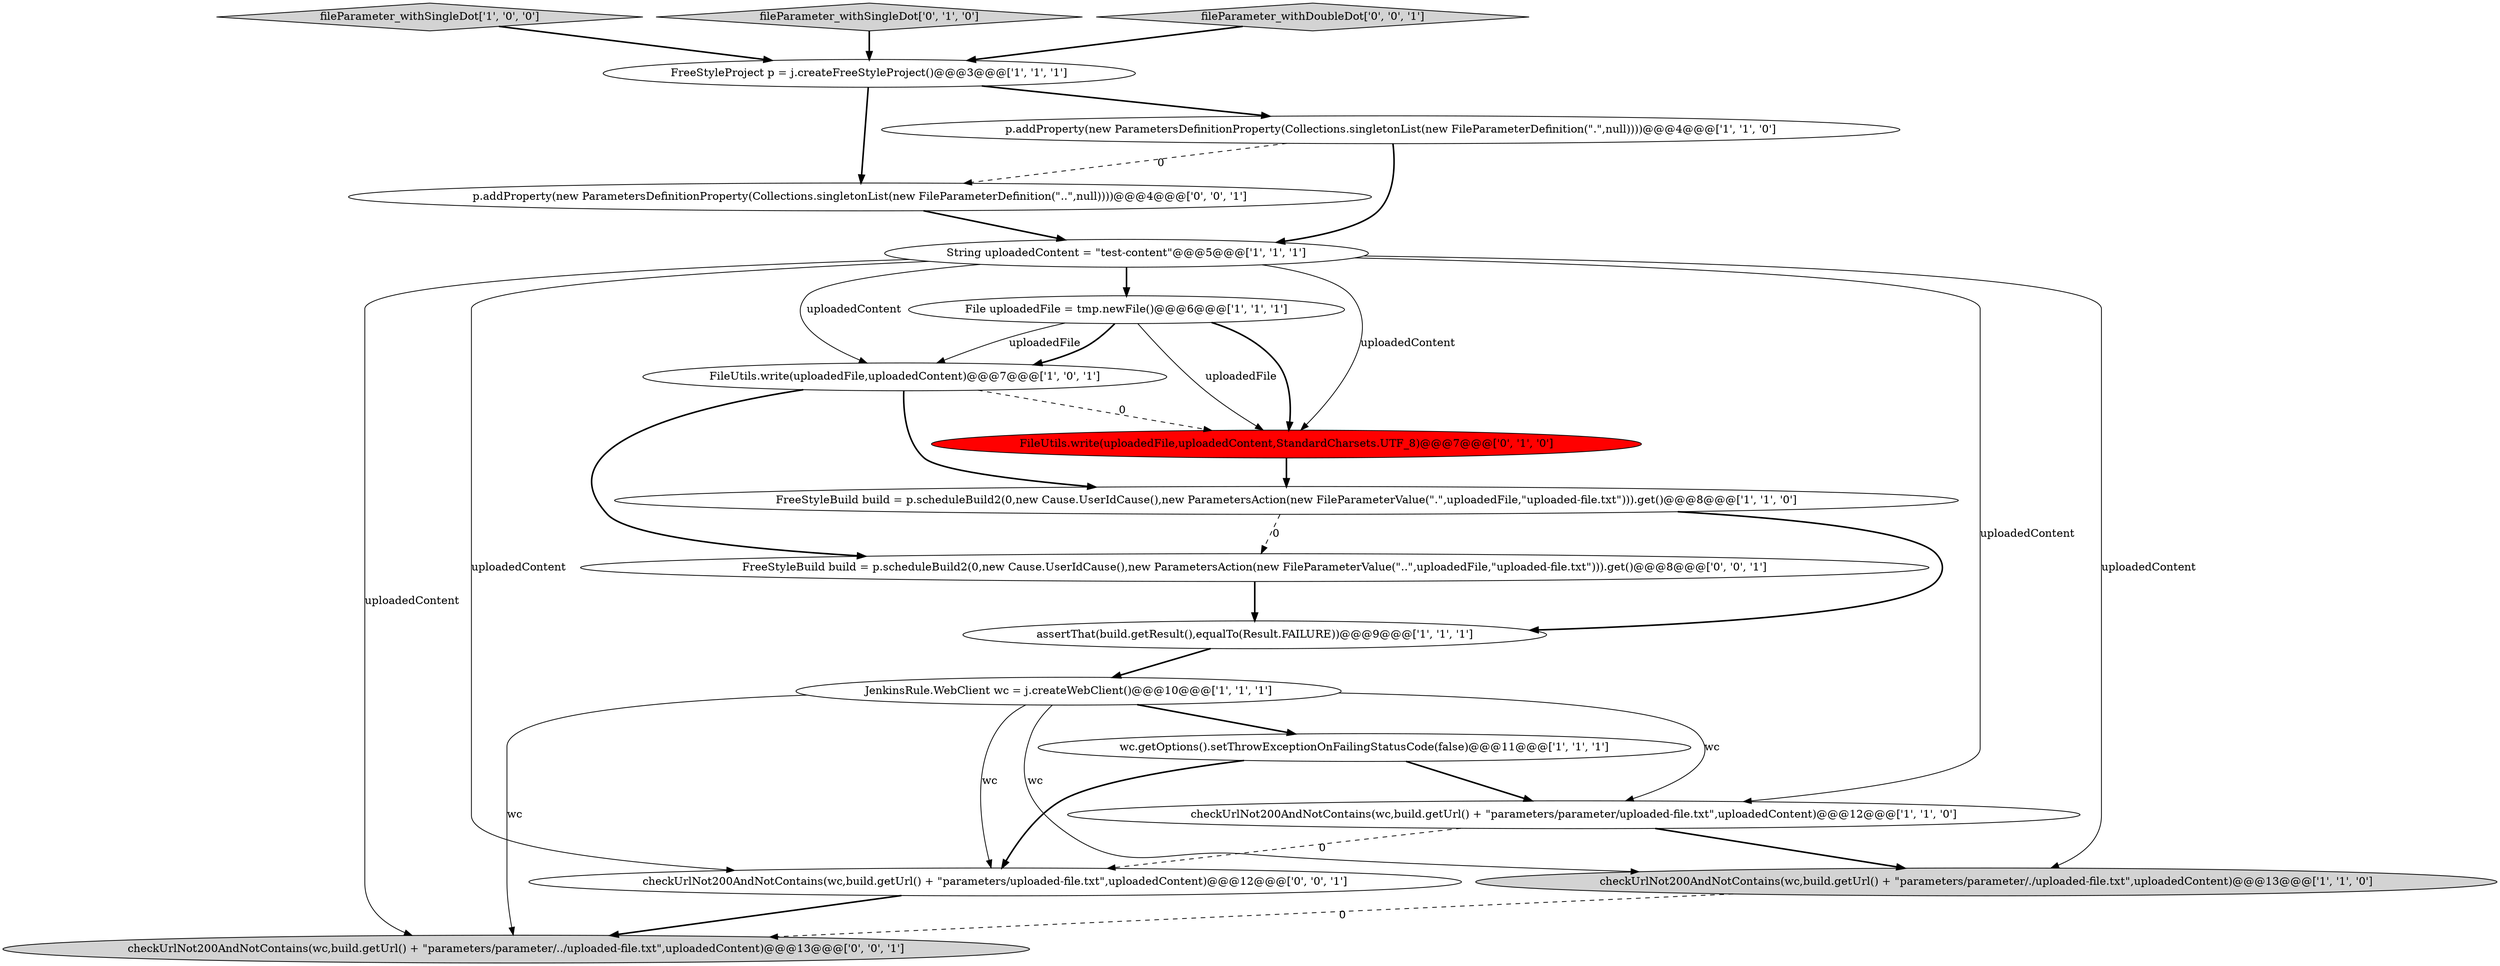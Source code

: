 digraph {
1 [style = filled, label = "JenkinsRule.WebClient wc = j.createWebClient()@@@10@@@['1', '1', '1']", fillcolor = white, shape = ellipse image = "AAA0AAABBB1BBB"];
14 [style = filled, label = "FreeStyleBuild build = p.scheduleBuild2(0,new Cause.UserIdCause(),new ParametersAction(new FileParameterValue(\"..\",uploadedFile,\"uploaded-file.txt\"))).get()@@@8@@@['0', '0', '1']", fillcolor = white, shape = ellipse image = "AAA0AAABBB3BBB"];
16 [style = filled, label = "p.addProperty(new ParametersDefinitionProperty(Collections.singletonList(new FileParameterDefinition(\"..\",null))))@@@4@@@['0', '0', '1']", fillcolor = white, shape = ellipse image = "AAA0AAABBB3BBB"];
9 [style = filled, label = "FreeStyleBuild build = p.scheduleBuild2(0,new Cause.UserIdCause(),new ParametersAction(new FileParameterValue(\".\",uploadedFile,\"uploaded-file.txt\"))).get()@@@8@@@['1', '1', '0']", fillcolor = white, shape = ellipse image = "AAA0AAABBB1BBB"];
17 [style = filled, label = "checkUrlNot200AndNotContains(wc,build.getUrl() + \"parameters/parameter/../uploaded-file.txt\",uploadedContent)@@@13@@@['0', '0', '1']", fillcolor = lightgray, shape = ellipse image = "AAA0AAABBB3BBB"];
15 [style = filled, label = "checkUrlNot200AndNotContains(wc,build.getUrl() + \"parameters/uploaded-file.txt\",uploadedContent)@@@12@@@['0', '0', '1']", fillcolor = white, shape = ellipse image = "AAA0AAABBB3BBB"];
10 [style = filled, label = "String uploadedContent = \"test-content\"@@@5@@@['1', '1', '1']", fillcolor = white, shape = ellipse image = "AAA0AAABBB1BBB"];
8 [style = filled, label = "FileUtils.write(uploadedFile,uploadedContent)@@@7@@@['1', '0', '1']", fillcolor = white, shape = ellipse image = "AAA0AAABBB1BBB"];
3 [style = filled, label = "fileParameter_withSingleDot['1', '0', '0']", fillcolor = lightgray, shape = diamond image = "AAA0AAABBB1BBB"];
11 [style = filled, label = "File uploadedFile = tmp.newFile()@@@6@@@['1', '1', '1']", fillcolor = white, shape = ellipse image = "AAA0AAABBB1BBB"];
5 [style = filled, label = "checkUrlNot200AndNotContains(wc,build.getUrl() + \"parameters/parameter/./uploaded-file.txt\",uploadedContent)@@@13@@@['1', '1', '0']", fillcolor = lightgray, shape = ellipse image = "AAA0AAABBB1BBB"];
2 [style = filled, label = "wc.getOptions().setThrowExceptionOnFailingStatusCode(false)@@@11@@@['1', '1', '1']", fillcolor = white, shape = ellipse image = "AAA0AAABBB1BBB"];
4 [style = filled, label = "checkUrlNot200AndNotContains(wc,build.getUrl() + \"parameters/parameter/uploaded-file.txt\",uploadedContent)@@@12@@@['1', '1', '0']", fillcolor = white, shape = ellipse image = "AAA0AAABBB1BBB"];
6 [style = filled, label = "FreeStyleProject p = j.createFreeStyleProject()@@@3@@@['1', '1', '1']", fillcolor = white, shape = ellipse image = "AAA0AAABBB1BBB"];
12 [style = filled, label = "fileParameter_withSingleDot['0', '1', '0']", fillcolor = lightgray, shape = diamond image = "AAA0AAABBB2BBB"];
13 [style = filled, label = "FileUtils.write(uploadedFile,uploadedContent,StandardCharsets.UTF_8)@@@7@@@['0', '1', '0']", fillcolor = red, shape = ellipse image = "AAA1AAABBB2BBB"];
18 [style = filled, label = "fileParameter_withDoubleDot['0', '0', '1']", fillcolor = lightgray, shape = diamond image = "AAA0AAABBB3BBB"];
0 [style = filled, label = "assertThat(build.getResult(),equalTo(Result.FAILURE))@@@9@@@['1', '1', '1']", fillcolor = white, shape = ellipse image = "AAA0AAABBB1BBB"];
7 [style = filled, label = "p.addProperty(new ParametersDefinitionProperty(Collections.singletonList(new FileParameterDefinition(\".\",null))))@@@4@@@['1', '1', '0']", fillcolor = white, shape = ellipse image = "AAA0AAABBB1BBB"];
10->13 [style = solid, label="uploadedContent"];
9->0 [style = bold, label=""];
7->10 [style = bold, label=""];
16->10 [style = bold, label=""];
7->16 [style = dashed, label="0"];
1->17 [style = solid, label="wc"];
11->13 [style = solid, label="uploadedFile"];
8->14 [style = bold, label=""];
3->6 [style = bold, label=""];
1->4 [style = solid, label="wc"];
12->6 [style = bold, label=""];
2->4 [style = bold, label=""];
8->13 [style = dashed, label="0"];
10->4 [style = solid, label="uploadedContent"];
15->17 [style = bold, label=""];
9->14 [style = dashed, label="0"];
5->17 [style = dashed, label="0"];
14->0 [style = bold, label=""];
18->6 [style = bold, label=""];
6->16 [style = bold, label=""];
11->8 [style = solid, label="uploadedFile"];
0->1 [style = bold, label=""];
4->15 [style = dashed, label="0"];
11->13 [style = bold, label=""];
2->15 [style = bold, label=""];
8->9 [style = bold, label=""];
10->5 [style = solid, label="uploadedContent"];
10->15 [style = solid, label="uploadedContent"];
1->15 [style = solid, label="wc"];
11->8 [style = bold, label=""];
1->2 [style = bold, label=""];
13->9 [style = bold, label=""];
6->7 [style = bold, label=""];
10->17 [style = solid, label="uploadedContent"];
1->5 [style = solid, label="wc"];
10->8 [style = solid, label="uploadedContent"];
4->5 [style = bold, label=""];
10->11 [style = bold, label=""];
}
